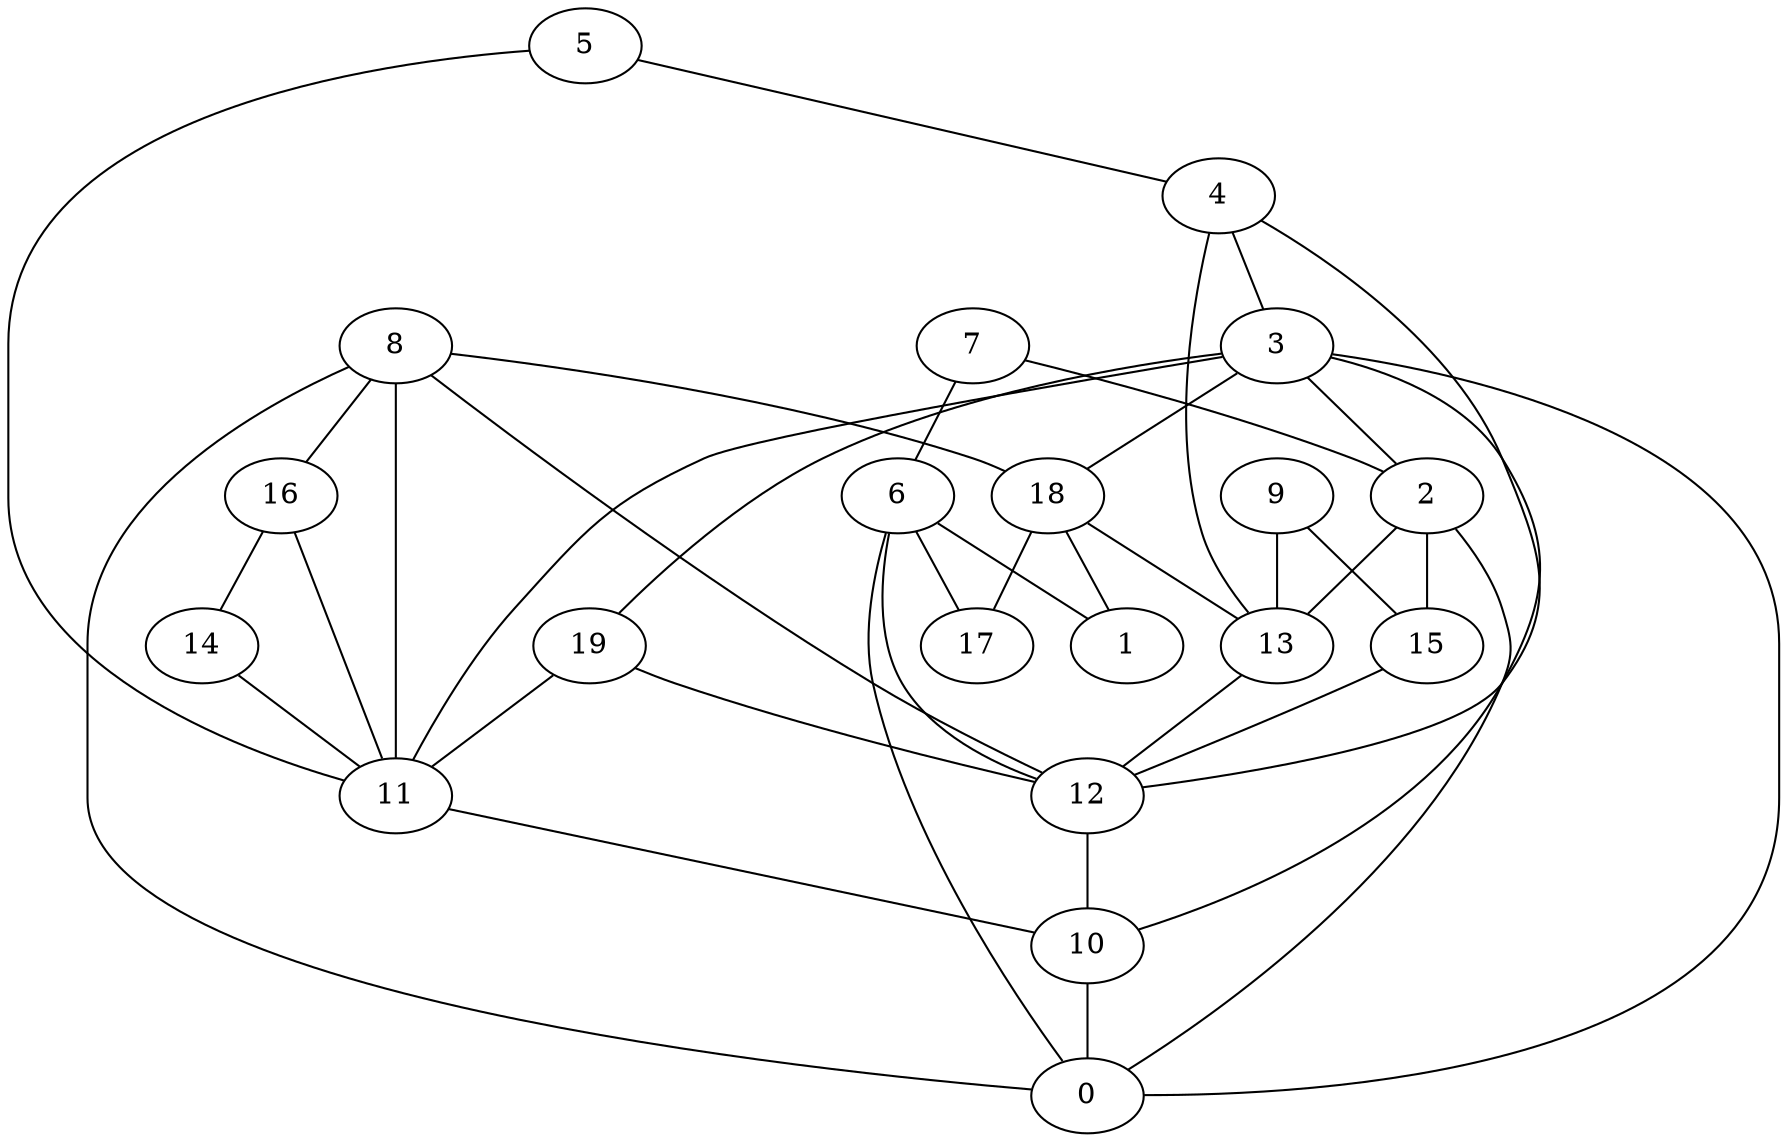digraph GG_graph {

subgraph G_graph {
edge [color = black]
"6" -> "12" [dir = none]
"6" -> "0" [dir = none]
"6" -> "1" [dir = none]
"6" -> "17" [dir = none]
"19" -> "12" [dir = none]
"19" -> "11" [dir = none]
"10" -> "0" [dir = none]
"9" -> "13" [dir = none]
"9" -> "15" [dir = none]
"14" -> "11" [dir = none]
"8" -> "0" [dir = none]
"8" -> "16" [dir = none]
"8" -> "12" [dir = none]
"8" -> "11" [dir = none]
"8" -> "18" [dir = none]
"4" -> "13" [dir = none]
"4" -> "3" [dir = none]
"4" -> "12" [dir = none]
"16" -> "11" [dir = none]
"16" -> "14" [dir = none]
"3" -> "11" [dir = none]
"3" -> "18" [dir = none]
"3" -> "19" [dir = none]
"3" -> "2" [dir = none]
"3" -> "10" [dir = none]
"3" -> "0" [dir = none]
"5" -> "11" [dir = none]
"5" -> "4" [dir = none]
"18" -> "17" [dir = none]
"18" -> "1" [dir = none]
"18" -> "13" [dir = none]
"2" -> "15" [dir = none]
"2" -> "0" [dir = none]
"2" -> "13" [dir = none]
"15" -> "12" [dir = none]
"13" -> "12" [dir = none]
"7" -> "6" [dir = none]
"7" -> "2" [dir = none]
"12" -> "10" [dir = none]
"11" -> "10" [dir = none]
}

}
